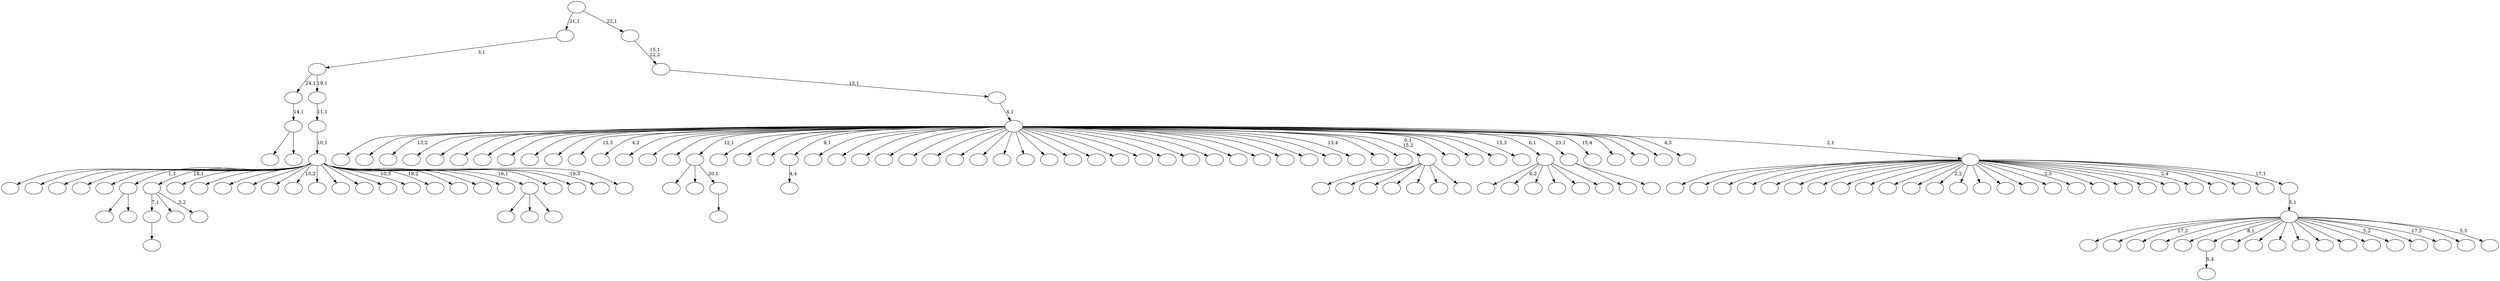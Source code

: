 digraph T {
	175 [label=""]
	174 [label=""]
	173 [label=""]
	172 [label=""]
	171 [label=""]
	170 [label=""]
	169 [label=""]
	168 [label=""]
	167 [label=""]
	166 [label=""]
	165 [label=""]
	164 [label=""]
	163 [label=""]
	162 [label=""]
	161 [label=""]
	160 [label=""]
	159 [label=""]
	158 [label=""]
	157 [label=""]
	156 [label=""]
	155 [label=""]
	154 [label=""]
	153 [label=""]
	152 [label=""]
	151 [label=""]
	150 [label=""]
	149 [label=""]
	148 [label=""]
	147 [label=""]
	146 [label=""]
	145 [label=""]
	144 [label=""]
	143 [label=""]
	142 [label=""]
	141 [label=""]
	140 [label=""]
	139 [label=""]
	138 [label=""]
	137 [label=""]
	136 [label=""]
	135 [label=""]
	134 [label=""]
	133 [label=""]
	132 [label=""]
	131 [label=""]
	130 [label=""]
	129 [label=""]
	128 [label=""]
	127 [label=""]
	126 [label=""]
	125 [label=""]
	124 [label=""]
	123 [label=""]
	122 [label=""]
	121 [label=""]
	120 [label=""]
	119 [label=""]
	118 [label=""]
	117 [label=""]
	116 [label=""]
	115 [label=""]
	114 [label=""]
	113 [label=""]
	112 [label=""]
	111 [label=""]
	110 [label=""]
	109 [label=""]
	108 [label=""]
	107 [label=""]
	106 [label=""]
	105 [label=""]
	104 [label=""]
	103 [label=""]
	102 [label=""]
	101 [label=""]
	100 [label=""]
	99 [label=""]
	98 [label=""]
	97 [label=""]
	96 [label=""]
	95 [label=""]
	94 [label=""]
	93 [label=""]
	92 [label=""]
	91 [label=""]
	90 [label=""]
	89 [label=""]
	88 [label=""]
	87 [label=""]
	86 [label=""]
	85 [label=""]
	84 [label=""]
	83 [label=""]
	82 [label=""]
	81 [label=""]
	80 [label=""]
	79 [label=""]
	78 [label=""]
	77 [label=""]
	76 [label=""]
	75 [label=""]
	74 [label=""]
	73 [label=""]
	72 [label=""]
	71 [label=""]
	70 [label=""]
	69 [label=""]
	68 [label=""]
	67 [label=""]
	66 [label=""]
	65 [label=""]
	64 [label=""]
	63 [label=""]
	62 [label=""]
	61 [label=""]
	60 [label=""]
	59 [label=""]
	58 [label=""]
	57 [label=""]
	56 [label=""]
	55 [label=""]
	54 [label=""]
	53 [label=""]
	52 [label=""]
	51 [label=""]
	50 [label=""]
	49 [label=""]
	48 [label=""]
	47 [label=""]
	46 [label=""]
	45 [label=""]
	44 [label=""]
	43 [label=""]
	42 [label=""]
	41 [label=""]
	40 [label=""]
	39 [label=""]
	38 [label=""]
	37 [label=""]
	36 [label=""]
	35 [label=""]
	34 [label=""]
	33 [label=""]
	32 [label=""]
	31 [label=""]
	30 [label=""]
	29 [label=""]
	28 [label=""]
	27 [label=""]
	26 [label=""]
	25 [label=""]
	24 [label=""]
	23 [label=""]
	22 [label=""]
	21 [label=""]
	20 [label=""]
	19 [label=""]
	18 [label=""]
	17 [label=""]
	16 [label=""]
	15 [label=""]
	14 [label=""]
	13 [label=""]
	12 [label=""]
	11 [label=""]
	10 [label=""]
	9 [label=""]
	8 [label=""]
	7 [label=""]
	6 [label=""]
	5 [label=""]
	4 [label=""]
	3 [label=""]
	2 [label=""]
	1 [label=""]
	0 [label=""]
	132 -> 133 [label=""]
	131 -> 144 [label=""]
	131 -> 134 [label=""]
	131 -> 132 [label="20,1"]
	129 -> 152 [label=""]
	129 -> 130 [label=""]
	124 -> 125 [label=""]
	121 -> 122 [label="5,4"]
	119 -> 120 [label="4,4"]
	110 -> 145 [label=""]
	110 -> 111 [label=""]
	109 -> 110 [label="14,1"]
	105 -> 124 [label="7,1"]
	105 -> 116 [label=""]
	105 -> 106 [label="3,2"]
	44 -> 141 [label=""]
	44 -> 59 [label=""]
	44 -> 45 [label=""]
	38 -> 139 [label=""]
	38 -> 137 [label=""]
	38 -> 81 [label=""]
	38 -> 79 [label=""]
	38 -> 68 [label=""]
	38 -> 43 [label=""]
	38 -> 39 [label=""]
	23 -> 155 [label=""]
	23 -> 143 [label="6,2"]
	23 -> 98 [label=""]
	23 -> 77 [label=""]
	23 -> 26 [label=""]
	23 -> 24 [label=""]
	21 -> 153 [label=""]
	21 -> 22 [label=""]
	14 -> 170 [label=""]
	14 -> 160 [label=""]
	14 -> 138 [label=""]
	14 -> 136 [label=""]
	14 -> 135 [label=""]
	14 -> 129 [label="1,1"]
	14 -> 105 [label="18,1"]
	14 -> 102 [label=""]
	14 -> 100 [label=""]
	14 -> 95 [label=""]
	14 -> 90 [label=""]
	14 -> 85 [label=""]
	14 -> 80 [label="10,2"]
	14 -> 76 [label=""]
	14 -> 72 [label=""]
	14 -> 71 [label=""]
	14 -> 69 [label=""]
	14 -> 61 [label="10,3"]
	14 -> 57 [label="19,2"]
	14 -> 56 [label=""]
	14 -> 54 [label=""]
	14 -> 46 [label=""]
	14 -> 44 [label="16,1"]
	14 -> 34 [label=""]
	14 -> 31 [label=""]
	14 -> 28 [label="19,3"]
	14 -> 15 [label=""]
	13 -> 14 [label="10,1"]
	12 -> 13 [label="11,1"]
	11 -> 109 [label="24,1"]
	11 -> 12 [label="19,1"]
	10 -> 11 [label="3,1"]
	7 -> 171 [label=""]
	7 -> 166 [label=""]
	7 -> 164 [label="17,2"]
	7 -> 163 [label=""]
	7 -> 126 [label=""]
	7 -> 121 [label="8,1"]
	7 -> 112 [label=""]
	7 -> 92 [label=""]
	7 -> 91 [label=""]
	7 -> 89 [label=""]
	7 -> 87 [label=""]
	7 -> 84 [label=""]
	7 -> 82 [label=""]
	7 -> 65 [label="5,2"]
	7 -> 49 [label=""]
	7 -> 36 [label="17,3"]
	7 -> 20 [label=""]
	7 -> 8 [label="5,3"]
	6 -> 7 [label="5,1"]
	5 -> 175 [label=""]
	5 -> 168 [label=""]
	5 -> 158 [label=""]
	5 -> 156 [label=""]
	5 -> 150 [label=""]
	5 -> 149 [label=""]
	5 -> 147 [label=""]
	5 -> 142 [label=""]
	5 -> 115 [label=""]
	5 -> 108 [label=""]
	5 -> 99 [label=""]
	5 -> 94 [label="2,2"]
	5 -> 83 [label=""]
	5 -> 75 [label=""]
	5 -> 74 [label=""]
	5 -> 73 [label=""]
	5 -> 64 [label=""]
	5 -> 60 [label="2,3"]
	5 -> 58 [label=""]
	5 -> 55 [label=""]
	5 -> 50 [label=""]
	5 -> 40 [label=""]
	5 -> 37 [label="2,4"]
	5 -> 32 [label=""]
	5 -> 30 [label=""]
	5 -> 29 [label=""]
	5 -> 6 [label="17,1"]
	4 -> 174 [label=""]
	4 -> 173 [label=""]
	4 -> 172 [label="13,2"]
	4 -> 169 [label=""]
	4 -> 167 [label=""]
	4 -> 165 [label=""]
	4 -> 162 [label=""]
	4 -> 161 [label=""]
	4 -> 159 [label=""]
	4 -> 157 [label=""]
	4 -> 154 [label="13,3"]
	4 -> 151 [label="4,2"]
	4 -> 148 [label=""]
	4 -> 146 [label=""]
	4 -> 140 [label=""]
	4 -> 131 [label="12,1"]
	4 -> 128 [label=""]
	4 -> 127 [label=""]
	4 -> 123 [label=""]
	4 -> 119 [label="9,1"]
	4 -> 118 [label=""]
	4 -> 117 [label=""]
	4 -> 114 [label=""]
	4 -> 113 [label=""]
	4 -> 107 [label=""]
	4 -> 104 [label=""]
	4 -> 103 [label=""]
	4 -> 101 [label=""]
	4 -> 97 [label=""]
	4 -> 96 [label=""]
	4 -> 93 [label=""]
	4 -> 88 [label=""]
	4 -> 86 [label=""]
	4 -> 78 [label=""]
	4 -> 70 [label=""]
	4 -> 67 [label=""]
	4 -> 66 [label=""]
	4 -> 63 [label=""]
	4 -> 62 [label=""]
	4 -> 53 [label=""]
	4 -> 52 [label=""]
	4 -> 51 [label=""]
	4 -> 48 [label=""]
	4 -> 47 [label="13,4"]
	4 -> 42 [label=""]
	4 -> 41 [label=""]
	4 -> 38 [label="0,1\n15,2"]
	4 -> 35 [label=""]
	4 -> 33 [label=""]
	4 -> 27 [label=""]
	4 -> 25 [label="15,3"]
	4 -> 23 [label="6,1"]
	4 -> 21 [label="23,1"]
	4 -> 19 [label="15,4"]
	4 -> 18 [label=""]
	4 -> 17 [label=""]
	4 -> 16 [label=""]
	4 -> 9 [label="4,3"]
	4 -> 5 [label="2,1"]
	3 -> 4 [label="4,1"]
	2 -> 3 [label="13,1"]
	1 -> 2 [label="15,1\n22,2"]
	0 -> 10 [label="21,1"]
	0 -> 1 [label="22,1"]
}
